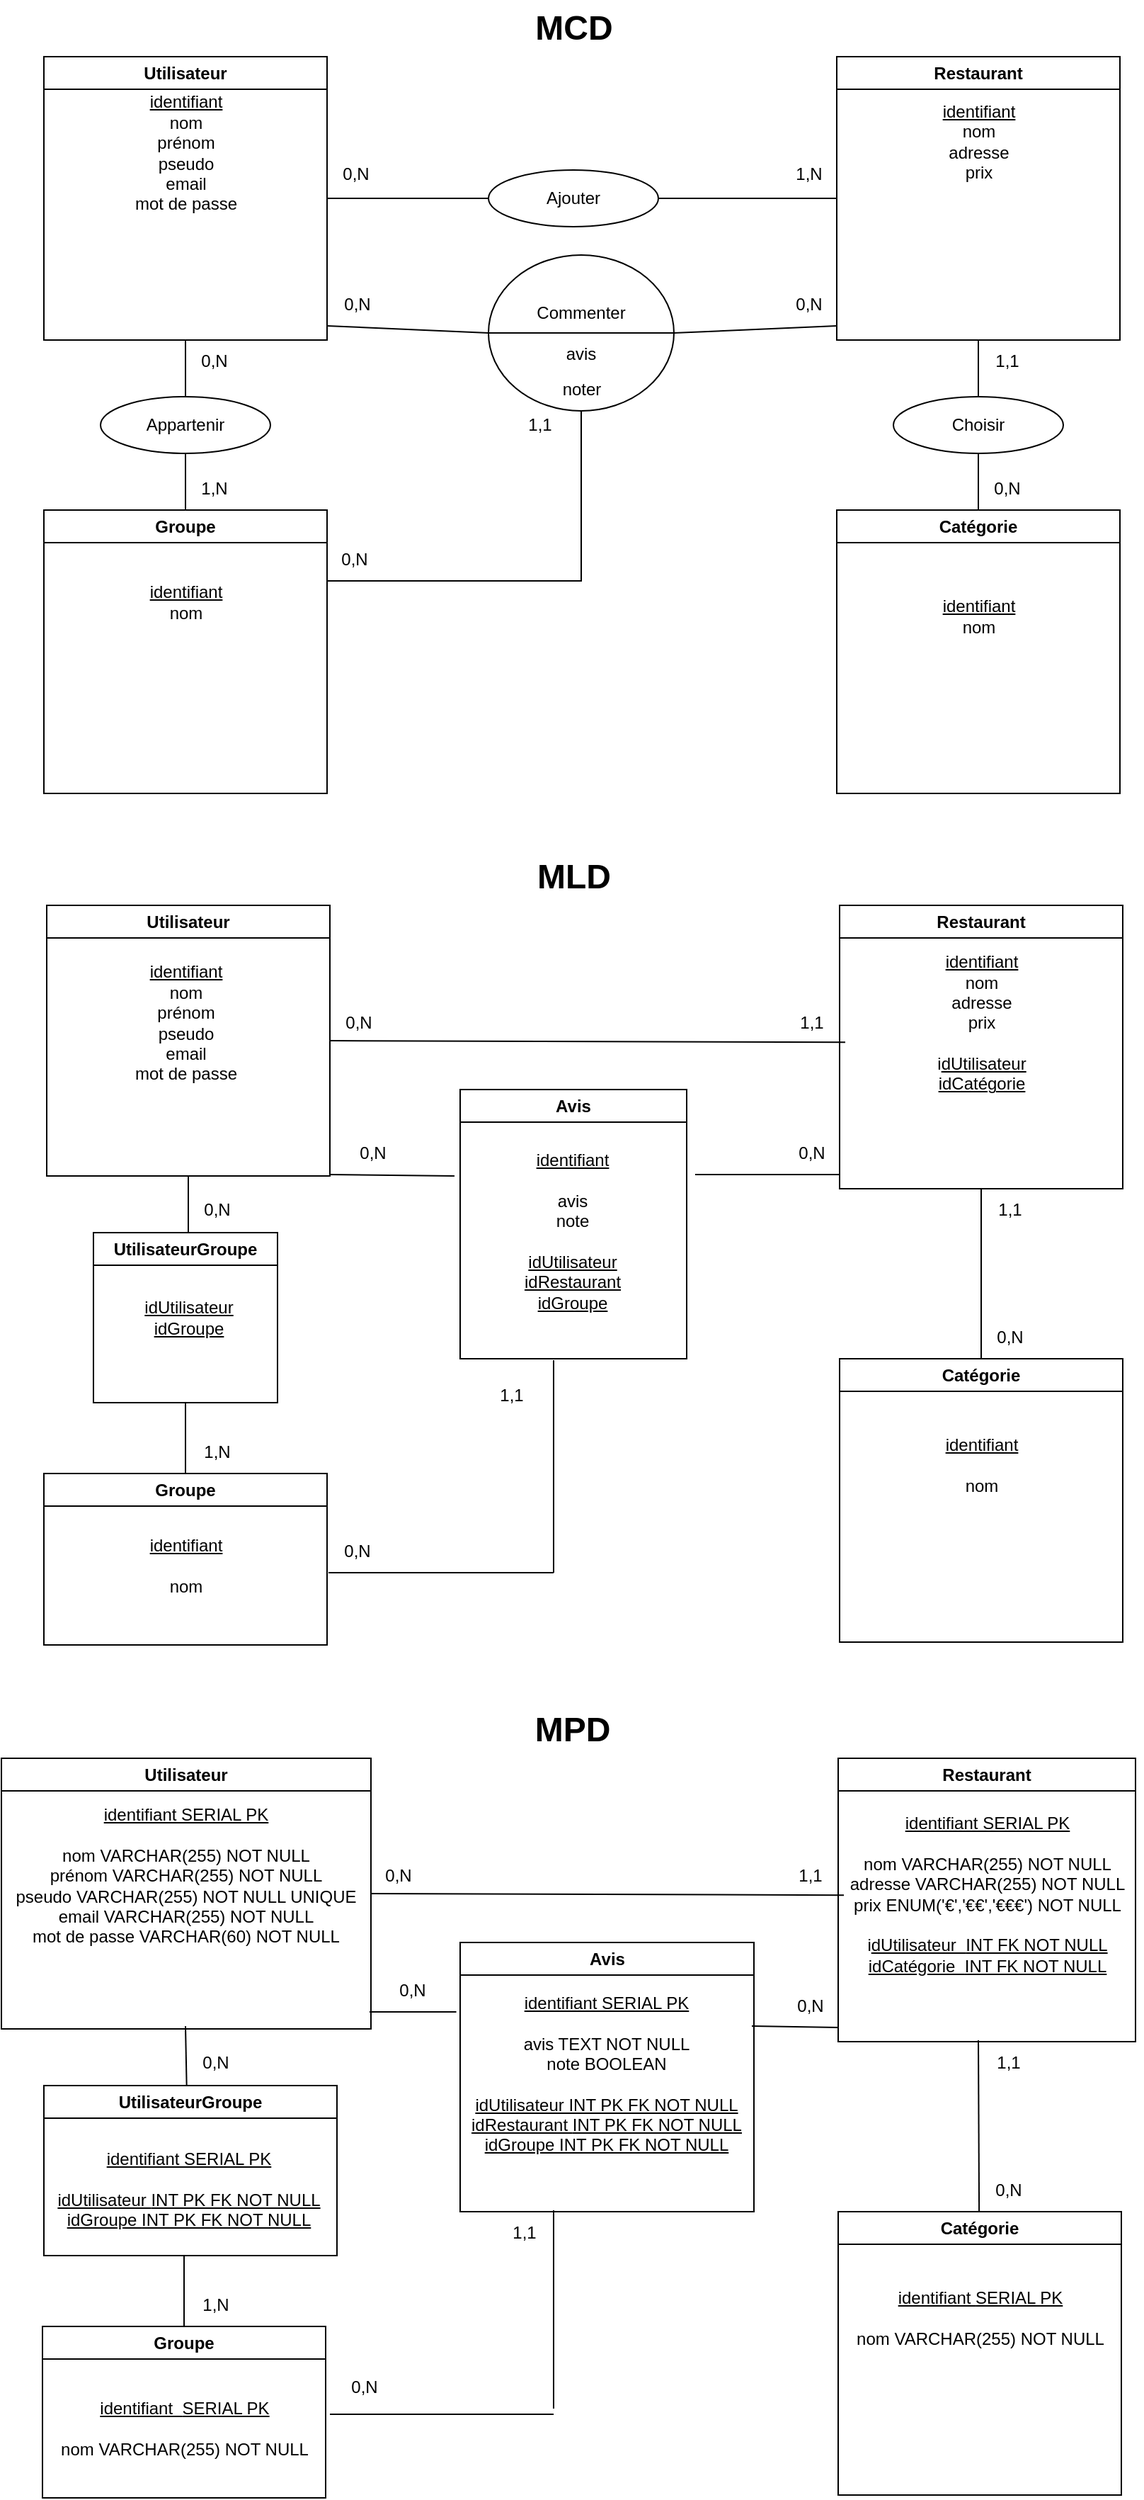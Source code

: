 <mxfile version="21.7.4" type="github">
  <diagram name="Page-1" id="6_Ie_lHbkk36_fpsY5KO">
    <mxGraphModel dx="794" dy="390" grid="1" gridSize="10" guides="1" tooltips="1" connect="1" arrows="1" fold="1" page="1" pageScale="1" pageWidth="827" pageHeight="1169" math="0" shadow="0">
      <root>
        <mxCell id="0" />
        <mxCell id="1" parent="0" />
        <mxCell id="RZJ3kPTFEu2Ctu2qSpSS-1" value="&lt;font style=&quot;vertical-align: inherit;&quot;&gt;&lt;font style=&quot;vertical-align: inherit;&quot;&gt;Utilisateur&lt;/font&gt;&lt;/font&gt;" style="swimlane;whiteSpace=wrap;html=1;" parent="1" vertex="1">
          <mxGeometry x="40" y="40" width="200" height="200" as="geometry" />
        </mxCell>
        <mxCell id="RZJ3kPTFEu2Ctu2qSpSS-25" value="&lt;u&gt;&lt;font style=&quot;vertical-align: inherit;&quot;&gt;&lt;font style=&quot;vertical-align: inherit;&quot;&gt;identifiant&lt;/font&gt;&lt;/font&gt;&lt;/u&gt;&lt;br&gt;&lt;font style=&quot;vertical-align: inherit;&quot;&gt;&lt;font style=&quot;vertical-align: inherit;&quot;&gt; nom &lt;/font&gt;&lt;/font&gt;&lt;br&gt;&lt;font style=&quot;vertical-align: inherit;&quot;&gt;&lt;font style=&quot;vertical-align: inherit;&quot;&gt;prénom &lt;/font&gt;&lt;/font&gt;&lt;br&gt;&lt;font style=&quot;vertical-align: inherit;&quot;&gt;&lt;font style=&quot;vertical-align: inherit;&quot;&gt;pseudo &lt;/font&gt;&lt;/font&gt;&lt;br&gt;&lt;font style=&quot;vertical-align: inherit;&quot;&gt;&lt;font style=&quot;vertical-align: inherit;&quot;&gt;email &lt;/font&gt;&lt;/font&gt;&lt;br&gt;&lt;font style=&quot;vertical-align: inherit;&quot;&gt;&lt;font style=&quot;vertical-align: inherit;&quot;&gt;mot de passe&lt;/font&gt;&lt;/font&gt;" style="text;html=1;align=center;verticalAlign=middle;resizable=0;points=[];autosize=1;strokeColor=none;fillColor=none;" parent="RZJ3kPTFEu2Ctu2qSpSS-1" vertex="1">
          <mxGeometry x="50" y="18" width="100" height="100" as="geometry" />
        </mxCell>
        <mxCell id="RZJ3kPTFEu2Ctu2qSpSS-2" value="Restaurant" style="swimlane;whiteSpace=wrap;html=1;" parent="1" vertex="1">
          <mxGeometry x="600" y="40" width="200" height="200" as="geometry" />
        </mxCell>
        <mxCell id="RZJ3kPTFEu2Ctu2qSpSS-26" value="&lt;u&gt;identifiant&lt;/u&gt;&lt;br&gt;nom&lt;br&gt;adresse&lt;br&gt;prix" style="text;html=1;align=center;verticalAlign=middle;resizable=0;points=[];autosize=1;strokeColor=none;fillColor=none;" parent="RZJ3kPTFEu2Ctu2qSpSS-2" vertex="1">
          <mxGeometry x="65" y="25" width="70" height="70" as="geometry" />
        </mxCell>
        <mxCell id="RZJ3kPTFEu2Ctu2qSpSS-3" value="Ajouter" style="ellipse;whiteSpace=wrap;html=1;" parent="1" vertex="1">
          <mxGeometry x="354" y="120" width="120" height="40" as="geometry" />
        </mxCell>
        <mxCell id="RZJ3kPTFEu2Ctu2qSpSS-4" value="" style="endArrow=none;html=1;rounded=0;exitX=1;exitY=0.5;exitDx=0;exitDy=0;" parent="1" source="RZJ3kPTFEu2Ctu2qSpSS-1" target="RZJ3kPTFEu2Ctu2qSpSS-3" edge="1">
          <mxGeometry width="50" height="50" relative="1" as="geometry">
            <mxPoint x="390" y="250" as="sourcePoint" />
            <mxPoint x="440" y="200" as="targetPoint" />
          </mxGeometry>
        </mxCell>
        <mxCell id="RZJ3kPTFEu2Ctu2qSpSS-5" value="" style="endArrow=none;html=1;rounded=0;entryX=0;entryY=0.5;entryDx=0;entryDy=0;exitX=1;exitY=0.5;exitDx=0;exitDy=0;" parent="1" source="RZJ3kPTFEu2Ctu2qSpSS-3" target="RZJ3kPTFEu2Ctu2qSpSS-2" edge="1">
          <mxGeometry width="50" height="50" relative="1" as="geometry">
            <mxPoint x="390" y="250" as="sourcePoint" />
            <mxPoint x="440" y="200" as="targetPoint" />
          </mxGeometry>
        </mxCell>
        <mxCell id="RZJ3kPTFEu2Ctu2qSpSS-6" value="Catégorie" style="swimlane;whiteSpace=wrap;html=1;" parent="1" vertex="1">
          <mxGeometry x="600" y="360" width="200" height="200" as="geometry" />
        </mxCell>
        <mxCell id="RZJ3kPTFEu2Ctu2qSpSS-29" value="&lt;u&gt;identifiant&lt;/u&gt;&lt;br&gt;nom" style="text;html=1;align=center;verticalAlign=middle;resizable=0;points=[];autosize=1;strokeColor=none;fillColor=none;" parent="RZJ3kPTFEu2Ctu2qSpSS-6" vertex="1">
          <mxGeometry x="65" y="55" width="70" height="40" as="geometry" />
        </mxCell>
        <mxCell id="RZJ3kPTFEu2Ctu2qSpSS-7" value="&lt;font style=&quot;vertical-align: inherit;&quot;&gt;&lt;font style=&quot;vertical-align: inherit;&quot;&gt;Choisir&lt;/font&gt;&lt;/font&gt;" style="ellipse;whiteSpace=wrap;html=1;" parent="1" vertex="1">
          <mxGeometry x="640" y="280" width="120" height="40" as="geometry" />
        </mxCell>
        <mxCell id="RZJ3kPTFEu2Ctu2qSpSS-8" value="" style="endArrow=none;html=1;rounded=0;entryX=0.5;entryY=1;entryDx=0;entryDy=0;exitX=0.5;exitY=0;exitDx=0;exitDy=0;" parent="1" source="RZJ3kPTFEu2Ctu2qSpSS-7" target="RZJ3kPTFEu2Ctu2qSpSS-2" edge="1">
          <mxGeometry width="50" height="50" relative="1" as="geometry">
            <mxPoint x="390" y="330" as="sourcePoint" />
            <mxPoint x="440" y="280" as="targetPoint" />
          </mxGeometry>
        </mxCell>
        <mxCell id="RZJ3kPTFEu2Ctu2qSpSS-9" value="" style="endArrow=none;html=1;rounded=0;entryX=0.5;entryY=1;entryDx=0;entryDy=0;exitX=0.5;exitY=0;exitDx=0;exitDy=0;" parent="1" source="RZJ3kPTFEu2Ctu2qSpSS-6" target="RZJ3kPTFEu2Ctu2qSpSS-7" edge="1">
          <mxGeometry width="50" height="50" relative="1" as="geometry">
            <mxPoint x="390" y="330" as="sourcePoint" />
            <mxPoint x="440" y="280" as="targetPoint" />
          </mxGeometry>
        </mxCell>
        <mxCell id="RZJ3kPTFEu2Ctu2qSpSS-12" value="" style="endArrow=none;html=1;rounded=0;entryX=0;entryY=0.5;entryDx=0;entryDy=0;" parent="1" target="RZJ3kPTFEu2Ctu2qSpSS-27" edge="1">
          <mxGeometry width="50" height="50" relative="1" as="geometry">
            <mxPoint x="240" y="230" as="sourcePoint" />
            <mxPoint x="354" y="230" as="targetPoint" />
          </mxGeometry>
        </mxCell>
        <mxCell id="RZJ3kPTFEu2Ctu2qSpSS-13" value="" style="endArrow=none;html=1;rounded=0;exitX=1;exitY=0.5;exitDx=0;exitDy=0;" parent="1" source="RZJ3kPTFEu2Ctu2qSpSS-27" edge="1">
          <mxGeometry width="50" height="50" relative="1" as="geometry">
            <mxPoint x="480" y="230" as="sourcePoint" />
            <mxPoint x="600" y="230" as="targetPoint" />
          </mxGeometry>
        </mxCell>
        <mxCell id="RZJ3kPTFEu2Ctu2qSpSS-17" value="0,N" style="text;html=1;align=center;verticalAlign=middle;resizable=0;points=[];autosize=1;strokeColor=none;fillColor=none;" parent="1" vertex="1">
          <mxGeometry x="240" y="108" width="40" height="30" as="geometry" />
        </mxCell>
        <mxCell id="RZJ3kPTFEu2Ctu2qSpSS-18" value="1,N" style="text;html=1;align=center;verticalAlign=middle;resizable=0;points=[];autosize=1;strokeColor=none;fillColor=none;" parent="1" vertex="1">
          <mxGeometry x="560" y="108" width="40" height="30" as="geometry" />
        </mxCell>
        <mxCell id="RZJ3kPTFEu2Ctu2qSpSS-21" value="1,1" style="text;html=1;align=center;verticalAlign=middle;resizable=0;points=[];autosize=1;strokeColor=none;fillColor=none;" parent="1" vertex="1">
          <mxGeometry x="700" y="240" width="40" height="30" as="geometry" />
        </mxCell>
        <mxCell id="RZJ3kPTFEu2Ctu2qSpSS-22" value="0,N" style="text;html=1;align=center;verticalAlign=middle;resizable=0;points=[];autosize=1;strokeColor=none;fillColor=none;" parent="1" vertex="1">
          <mxGeometry x="700" y="330" width="40" height="30" as="geometry" />
        </mxCell>
        <mxCell id="RZJ3kPTFEu2Ctu2qSpSS-23" value="0,N" style="text;html=1;align=center;verticalAlign=middle;resizable=0;points=[];autosize=1;strokeColor=none;fillColor=none;" parent="1" vertex="1">
          <mxGeometry x="241" y="200" width="40" height="30" as="geometry" />
        </mxCell>
        <mxCell id="RZJ3kPTFEu2Ctu2qSpSS-24" value="0,N" style="text;html=1;align=center;verticalAlign=middle;resizable=0;points=[];autosize=1;strokeColor=none;fillColor=none;" parent="1" vertex="1">
          <mxGeometry x="560" y="200" width="40" height="30" as="geometry" />
        </mxCell>
        <mxCell id="RZJ3kPTFEu2Ctu2qSpSS-27" value="Commenter&lt;br&gt;&lt;br&gt;avis" style="shape=lineEllipse;perimeter=ellipsePerimeter;whiteSpace=wrap;html=1;backgroundOutline=1;" parent="1" vertex="1">
          <mxGeometry x="354" y="180" width="131" height="110" as="geometry" />
        </mxCell>
        <mxCell id="RZJ3kPTFEu2Ctu2qSpSS-28" value="&lt;b&gt;&lt;font style=&quot;font-size: 24px;&quot;&gt;MCD&lt;/font&gt;&lt;/b&gt;" style="text;html=1;align=center;verticalAlign=middle;resizable=0;points=[];autosize=1;strokeColor=none;fillColor=none;" parent="1" vertex="1">
          <mxGeometry x="374" width="80" height="40" as="geometry" />
        </mxCell>
        <mxCell id="vwJoeczJvjTRD9l-meR5-3" style="edgeStyle=orthogonalEdgeStyle;rounded=0;orthogonalLoop=1;jettySize=auto;html=1;exitX=1;exitY=0.25;exitDx=0;exitDy=0;entryX=0.5;entryY=1;entryDx=0;entryDy=0;endArrow=none;endFill=0;" parent="1" source="RZJ3kPTFEu2Ctu2qSpSS-30" target="RZJ3kPTFEu2Ctu2qSpSS-27" edge="1">
          <mxGeometry relative="1" as="geometry" />
        </mxCell>
        <mxCell id="RZJ3kPTFEu2Ctu2qSpSS-30" value="Groupe" style="swimlane;whiteSpace=wrap;html=1;" parent="1" vertex="1">
          <mxGeometry x="40" y="360" width="200" height="200" as="geometry" />
        </mxCell>
        <mxCell id="RZJ3kPTFEu2Ctu2qSpSS-31" value="&lt;u&gt;identifiant&lt;/u&gt;&lt;br&gt;nom&lt;br&gt;" style="text;html=1;align=center;verticalAlign=middle;resizable=0;points=[];autosize=1;strokeColor=none;fillColor=none;" parent="RZJ3kPTFEu2Ctu2qSpSS-30" vertex="1">
          <mxGeometry x="65" y="45" width="70" height="40" as="geometry" />
        </mxCell>
        <mxCell id="RZJ3kPTFEu2Ctu2qSpSS-32" value="Appartenir" style="ellipse;whiteSpace=wrap;html=1;" parent="1" vertex="1">
          <mxGeometry x="80" y="280" width="120" height="40" as="geometry" />
        </mxCell>
        <mxCell id="RZJ3kPTFEu2Ctu2qSpSS-33" value="" style="endArrow=none;html=1;rounded=0;entryX=0.5;entryY=1;entryDx=0;entryDy=0;" parent="1" source="RZJ3kPTFEu2Ctu2qSpSS-32" target="RZJ3kPTFEu2Ctu2qSpSS-1" edge="1">
          <mxGeometry width="50" height="50" relative="1" as="geometry">
            <mxPoint x="390" y="300" as="sourcePoint" />
            <mxPoint x="440" y="250" as="targetPoint" />
          </mxGeometry>
        </mxCell>
        <mxCell id="RZJ3kPTFEu2Ctu2qSpSS-34" value="" style="endArrow=none;html=1;rounded=0;entryX=0.5;entryY=1;entryDx=0;entryDy=0;exitX=0.5;exitY=0;exitDx=0;exitDy=0;" parent="1" source="RZJ3kPTFEu2Ctu2qSpSS-30" target="RZJ3kPTFEu2Ctu2qSpSS-32" edge="1">
          <mxGeometry width="50" height="50" relative="1" as="geometry">
            <mxPoint x="390" y="300" as="sourcePoint" />
            <mxPoint x="440" y="250" as="targetPoint" />
          </mxGeometry>
        </mxCell>
        <mxCell id="RZJ3kPTFEu2Ctu2qSpSS-35" value="0,N" style="text;html=1;align=center;verticalAlign=middle;resizable=0;points=[];autosize=1;strokeColor=none;fillColor=none;" parent="1" vertex="1">
          <mxGeometry x="140" y="240" width="40" height="30" as="geometry" />
        </mxCell>
        <mxCell id="RZJ3kPTFEu2Ctu2qSpSS-36" value="1,N" style="text;html=1;align=center;verticalAlign=middle;resizable=0;points=[];autosize=1;strokeColor=none;fillColor=none;" parent="1" vertex="1">
          <mxGeometry x="140" y="330" width="40" height="30" as="geometry" />
        </mxCell>
        <mxCell id="RZJ3kPTFEu2Ctu2qSpSS-65" value="Utilisateur" style="swimlane;whiteSpace=wrap;html=1;" parent="1" vertex="1">
          <mxGeometry x="42" y="639" width="200" height="191" as="geometry" />
        </mxCell>
        <mxCell id="RZJ3kPTFEu2Ctu2qSpSS-66" value="&lt;u&gt;&lt;font style=&quot;vertical-align: inherit;&quot;&gt;&lt;font style=&quot;vertical-align: inherit;&quot;&gt;identifiant&lt;/font&gt;&lt;/font&gt;&lt;/u&gt;&lt;br&gt;&lt;font style=&quot;vertical-align: inherit;&quot;&gt;&lt;font style=&quot;vertical-align: inherit;&quot;&gt; nom &lt;/font&gt;&lt;/font&gt;&lt;br&gt;&lt;font style=&quot;vertical-align: inherit;&quot;&gt;&lt;font style=&quot;vertical-align: inherit;&quot;&gt;prénom &lt;/font&gt;&lt;/font&gt;&lt;br&gt;&lt;font style=&quot;vertical-align: inherit;&quot;&gt;&lt;font style=&quot;vertical-align: inherit;&quot;&gt;pseudo &lt;/font&gt;&lt;/font&gt;&lt;br&gt;&lt;font style=&quot;vertical-align: inherit;&quot;&gt;&lt;font style=&quot;vertical-align: inherit;&quot;&gt;email &lt;/font&gt;&lt;/font&gt;&lt;br&gt;&lt;font style=&quot;vertical-align: inherit;&quot;&gt;&lt;font style=&quot;vertical-align: inherit;&quot;&gt;mot de passe&lt;/font&gt;&lt;/font&gt;" style="text;html=1;align=center;verticalAlign=middle;resizable=0;points=[];autosize=1;strokeColor=none;fillColor=none;" parent="RZJ3kPTFEu2Ctu2qSpSS-65" vertex="1">
          <mxGeometry x="48" y="33" width="100" height="100" as="geometry" />
        </mxCell>
        <mxCell id="RZJ3kPTFEu2Ctu2qSpSS-67" value="Restaurant" style="swimlane;whiteSpace=wrap;html=1;" parent="1" vertex="1">
          <mxGeometry x="602" y="639" width="200" height="200" as="geometry" />
        </mxCell>
        <mxCell id="RZJ3kPTFEu2Ctu2qSpSS-68" value="&lt;u&gt;identifiant&lt;/u&gt;&lt;br&gt;nom&lt;br&gt;adresse&lt;br&gt;prix&lt;br&gt;&lt;br&gt;i&lt;u&gt;dUtilisateur&lt;br&gt;idCatégorie&lt;/u&gt;" style="text;html=1;align=center;verticalAlign=middle;resizable=0;points=[];autosize=1;strokeColor=none;fillColor=none;" parent="RZJ3kPTFEu2Ctu2qSpSS-67" vertex="1">
          <mxGeometry x="55" y="28" width="90" height="110" as="geometry" />
        </mxCell>
        <mxCell id="RZJ3kPTFEu2Ctu2qSpSS-70" value="" style="endArrow=none;html=1;rounded=0;exitX=1;exitY=0.5;exitDx=0;exitDy=0;entryX=1.1;entryY=0.953;entryDx=0;entryDy=0;entryPerimeter=0;" parent="1" source="RZJ3kPTFEu2Ctu2qSpSS-65" target="RZJ3kPTFEu2Ctu2qSpSS-80" edge="1">
          <mxGeometry width="50" height="50" relative="1" as="geometry">
            <mxPoint x="392" y="849" as="sourcePoint" />
            <mxPoint x="356" y="739" as="targetPoint" />
          </mxGeometry>
        </mxCell>
        <mxCell id="RZJ3kPTFEu2Ctu2qSpSS-72" value="Catégorie" style="swimlane;whiteSpace=wrap;html=1;" parent="1" vertex="1">
          <mxGeometry x="602" y="959" width="200" height="200" as="geometry" />
        </mxCell>
        <mxCell id="RZJ3kPTFEu2Ctu2qSpSS-73" value="&lt;u&gt;identifiant&lt;br&gt;&lt;/u&gt;&lt;br&gt;nom" style="text;html=1;align=center;verticalAlign=middle;resizable=0;points=[];autosize=1;strokeColor=none;fillColor=none;" parent="RZJ3kPTFEu2Ctu2qSpSS-72" vertex="1">
          <mxGeometry x="65" y="45" width="70" height="60" as="geometry" />
        </mxCell>
        <mxCell id="RZJ3kPTFEu2Ctu2qSpSS-75" value="" style="endArrow=none;html=1;rounded=0;entryX=0.5;entryY=1;entryDx=0;entryDy=0;" parent="1" source="RZJ3kPTFEu2Ctu2qSpSS-72" target="RZJ3kPTFEu2Ctu2qSpSS-67" edge="1">
          <mxGeometry width="50" height="50" relative="1" as="geometry">
            <mxPoint x="702" y="879" as="sourcePoint" />
            <mxPoint x="442" y="879" as="targetPoint" />
          </mxGeometry>
        </mxCell>
        <mxCell id="RZJ3kPTFEu2Ctu2qSpSS-77" value="" style="endArrow=none;html=1;rounded=0;" parent="1" edge="1">
          <mxGeometry width="50" height="50" relative="1" as="geometry">
            <mxPoint x="242" y="829" as="sourcePoint" />
            <mxPoint x="330" y="830" as="targetPoint" />
          </mxGeometry>
        </mxCell>
        <mxCell id="RZJ3kPTFEu2Ctu2qSpSS-78" value="" style="endArrow=none;html=1;rounded=0;" parent="1" edge="1">
          <mxGeometry width="50" height="50" relative="1" as="geometry">
            <mxPoint x="500" y="829" as="sourcePoint" />
            <mxPoint x="602" y="829" as="targetPoint" />
          </mxGeometry>
        </mxCell>
        <mxCell id="RZJ3kPTFEu2Ctu2qSpSS-79" value="0,N" style="text;html=1;align=center;verticalAlign=middle;resizable=0;points=[];autosize=1;strokeColor=none;fillColor=none;" parent="1" vertex="1">
          <mxGeometry x="242" y="707" width="40" height="30" as="geometry" />
        </mxCell>
        <mxCell id="RZJ3kPTFEu2Ctu2qSpSS-80" value="1,1" style="text;html=1;align=center;verticalAlign=middle;resizable=0;points=[];autosize=1;strokeColor=none;fillColor=none;" parent="1" vertex="1">
          <mxGeometry x="562" y="707" width="40" height="30" as="geometry" />
        </mxCell>
        <mxCell id="RZJ3kPTFEu2Ctu2qSpSS-81" value="1,1" style="text;html=1;align=center;verticalAlign=middle;resizable=0;points=[];autosize=1;strokeColor=none;fillColor=none;" parent="1" vertex="1">
          <mxGeometry x="702" y="839" width="40" height="30" as="geometry" />
        </mxCell>
        <mxCell id="RZJ3kPTFEu2Ctu2qSpSS-82" value="0,N" style="text;html=1;align=center;verticalAlign=middle;resizable=0;points=[];autosize=1;strokeColor=none;fillColor=none;" parent="1" vertex="1">
          <mxGeometry x="702" y="929" width="40" height="30" as="geometry" />
        </mxCell>
        <mxCell id="RZJ3kPTFEu2Ctu2qSpSS-83" value="0,N" style="text;html=1;align=center;verticalAlign=middle;resizable=0;points=[];autosize=1;strokeColor=none;fillColor=none;" parent="1" vertex="1">
          <mxGeometry x="252" y="799" width="40" height="30" as="geometry" />
        </mxCell>
        <mxCell id="RZJ3kPTFEu2Ctu2qSpSS-84" value="0,N" style="text;html=1;align=center;verticalAlign=middle;resizable=0;points=[];autosize=1;strokeColor=none;fillColor=none;" parent="1" vertex="1">
          <mxGeometry x="562" y="799" width="40" height="30" as="geometry" />
        </mxCell>
        <mxCell id="RZJ3kPTFEu2Ctu2qSpSS-86" value="Groupe" style="swimlane;whiteSpace=wrap;html=1;" parent="1" vertex="1">
          <mxGeometry x="40" y="1040" width="200" height="121" as="geometry" />
        </mxCell>
        <mxCell id="RZJ3kPTFEu2Ctu2qSpSS-87" value="&lt;u&gt;&lt;font style=&quot;vertical-align: inherit;&quot;&gt;&lt;font style=&quot;vertical-align: inherit;&quot;&gt;identifiant&lt;br&gt;&lt;/font&gt;&lt;/font&gt;&lt;/u&gt;&lt;br&gt;&lt;font style=&quot;vertical-align: inherit;&quot;&gt;&lt;font style=&quot;vertical-align: inherit;&quot;&gt; nom&lt;/font&gt;&lt;/font&gt;" style="text;html=1;align=center;verticalAlign=middle;resizable=0;points=[];autosize=1;strokeColor=none;fillColor=none;" parent="RZJ3kPTFEu2Ctu2qSpSS-86" vertex="1">
          <mxGeometry x="65" y="35" width="70" height="60" as="geometry" />
        </mxCell>
        <mxCell id="RZJ3kPTFEu2Ctu2qSpSS-89" value="" style="endArrow=none;html=1;rounded=0;entryX=0.5;entryY=1;entryDx=0;entryDy=0;" parent="1" target="RZJ3kPTFEu2Ctu2qSpSS-65" edge="1">
          <mxGeometry width="50" height="50" relative="1" as="geometry">
            <mxPoint x="142" y="879" as="sourcePoint" />
            <mxPoint x="442" y="849" as="targetPoint" />
          </mxGeometry>
        </mxCell>
        <mxCell id="RZJ3kPTFEu2Ctu2qSpSS-90" value="" style="endArrow=none;html=1;rounded=0;exitX=0.5;exitY=0;exitDx=0;exitDy=0;" parent="1" source="RZJ3kPTFEu2Ctu2qSpSS-86" edge="1">
          <mxGeometry width="50" height="50" relative="1" as="geometry">
            <mxPoint x="392" y="899" as="sourcePoint" />
            <mxPoint x="140" y="990" as="targetPoint" />
          </mxGeometry>
        </mxCell>
        <mxCell id="RZJ3kPTFEu2Ctu2qSpSS-91" value="0,N" style="text;html=1;align=center;verticalAlign=middle;resizable=0;points=[];autosize=1;strokeColor=none;fillColor=none;" parent="1" vertex="1">
          <mxGeometry x="142" y="839" width="40" height="30" as="geometry" />
        </mxCell>
        <mxCell id="RZJ3kPTFEu2Ctu2qSpSS-92" value="1,N" style="text;html=1;align=center;verticalAlign=middle;resizable=0;points=[];autosize=1;strokeColor=none;fillColor=none;" parent="1" vertex="1">
          <mxGeometry x="142" y="1010" width="40" height="30" as="geometry" />
        </mxCell>
        <mxCell id="RZJ3kPTFEu2Ctu2qSpSS-93" value="&lt;b&gt;&lt;font style=&quot;font-size: 24px;&quot;&gt;MLD&lt;/font&gt;&lt;/b&gt;" style="text;html=1;align=center;verticalAlign=middle;resizable=0;points=[];autosize=1;strokeColor=none;fillColor=none;" parent="1" vertex="1">
          <mxGeometry x="374" y="599" width="80" height="40" as="geometry" />
        </mxCell>
        <mxCell id="RZJ3kPTFEu2Ctu2qSpSS-94" value="Avis" style="swimlane;whiteSpace=wrap;html=1;" parent="1" vertex="1">
          <mxGeometry x="334" y="769" width="160" height="190" as="geometry" />
        </mxCell>
        <mxCell id="RZJ3kPTFEu2Ctu2qSpSS-95" value="&lt;u&gt;identifiant&lt;br&gt;&lt;/u&gt;&lt;br&gt;avis&lt;br&gt;note&lt;br&gt;&lt;br&gt;&lt;u style=&quot;border-color: var(--border-color);&quot;&gt;idUtilisateur&lt;/u&gt;&lt;br style=&quot;border-color: var(--border-color);&quot;&gt;&lt;u style=&quot;border-color: var(--border-color);&quot;&gt;idRestaurant&lt;br&gt;&lt;/u&gt;&lt;u&gt;idGroupe&lt;/u&gt;" style="text;html=1;align=center;verticalAlign=middle;resizable=0;points=[];autosize=1;strokeColor=none;fillColor=none;" parent="RZJ3kPTFEu2Ctu2qSpSS-94" vertex="1">
          <mxGeometry x="34" y="35" width="90" height="130" as="geometry" />
        </mxCell>
        <mxCell id="RZJ3kPTFEu2Ctu2qSpSS-96" value="UtilisateurGroupe" style="swimlane;whiteSpace=wrap;html=1;" parent="1" vertex="1">
          <mxGeometry x="75" y="870" width="130" height="120" as="geometry" />
        </mxCell>
        <mxCell id="RZJ3kPTFEu2Ctu2qSpSS-97" value="&lt;u&gt;idUtilisateur&lt;br&gt;idGroupe&lt;/u&gt;" style="text;html=1;align=center;verticalAlign=middle;resizable=0;points=[];autosize=1;strokeColor=none;fillColor=none;" parent="RZJ3kPTFEu2Ctu2qSpSS-96" vertex="1">
          <mxGeometry x="22" y="40" width="90" height="40" as="geometry" />
        </mxCell>
        <mxCell id="RZJ3kPTFEu2Ctu2qSpSS-99" value="Utilisateur" style="swimlane;whiteSpace=wrap;html=1;" parent="1" vertex="1">
          <mxGeometry x="10" y="1241" width="261" height="191" as="geometry" />
        </mxCell>
        <mxCell id="RZJ3kPTFEu2Ctu2qSpSS-100" value="&lt;u&gt;&lt;font style=&quot;vertical-align: inherit;&quot;&gt;&lt;font style=&quot;vertical-align: inherit;&quot;&gt;&lt;font style=&quot;vertical-align: inherit;&quot;&gt;&lt;font style=&quot;vertical-align: inherit;&quot;&gt;identifiant SERIAL PK&lt;br&gt;&lt;/font&gt;&lt;/font&gt;&lt;/font&gt;&lt;/font&gt;&lt;/u&gt;&lt;br&gt;&lt;font style=&quot;vertical-align: inherit;&quot;&gt;&lt;font style=&quot;vertical-align: inherit;&quot;&gt;&lt;font style=&quot;vertical-align: inherit;&quot;&gt;&lt;font style=&quot;vertical-align: inherit;&quot;&gt; nom VARCHAR(255) NOT NULL &lt;/font&gt;&lt;/font&gt;&lt;/font&gt;&lt;/font&gt;&lt;br&gt;&lt;font style=&quot;vertical-align: inherit;&quot;&gt;&lt;font style=&quot;vertical-align: inherit;&quot;&gt;&lt;font style=&quot;vertical-align: inherit;&quot;&gt;&lt;font style=&quot;vertical-align: inherit;&quot;&gt;prénom VARCHAR(255) NOT NULL &lt;/font&gt;&lt;/font&gt;&lt;/font&gt;&lt;/font&gt;&lt;br&gt;&lt;font style=&quot;vertical-align: inherit;&quot;&gt;&lt;font style=&quot;vertical-align: inherit;&quot;&gt;&lt;font style=&quot;vertical-align: inherit;&quot;&gt;&lt;font style=&quot;vertical-align: inherit;&quot;&gt;pseudo VARCHAR(255) NOT NULL UNIQUE&lt;/font&gt;&lt;/font&gt;&lt;/font&gt;&lt;/font&gt;&lt;br&gt;&lt;font style=&quot;vertical-align: inherit;&quot;&gt;&lt;font style=&quot;vertical-align: inherit;&quot;&gt;&lt;font style=&quot;vertical-align: inherit;&quot;&gt;&lt;font style=&quot;vertical-align: inherit;&quot;&gt;email VARCHAR(255) NOT NULL &lt;/font&gt;&lt;/font&gt;&lt;/font&gt;&lt;/font&gt;&lt;br&gt;&lt;font style=&quot;vertical-align: inherit;&quot;&gt;&lt;font style=&quot;vertical-align: inherit;&quot;&gt;&lt;font style=&quot;vertical-align: inherit;&quot;&gt;&lt;font style=&quot;vertical-align: inherit;&quot;&gt;mot de passe VARCHAR(60) NOT NULL&lt;/font&gt;&lt;/font&gt;&lt;/font&gt;&lt;/font&gt;" style="text;html=1;align=center;verticalAlign=middle;resizable=0;points=[];autosize=1;strokeColor=none;fillColor=none;" parent="RZJ3kPTFEu2Ctu2qSpSS-99" vertex="1">
          <mxGeometry y="28" width="260" height="110" as="geometry" />
        </mxCell>
        <mxCell id="RZJ3kPTFEu2Ctu2qSpSS-101" value="Restaurant" style="swimlane;whiteSpace=wrap;html=1;" parent="1" vertex="1">
          <mxGeometry x="601" y="1241" width="210" height="200" as="geometry" />
        </mxCell>
        <mxCell id="RZJ3kPTFEu2Ctu2qSpSS-102" value="&lt;u&gt;&lt;font style=&quot;vertical-align: inherit;&quot;&gt;&lt;font style=&quot;vertical-align: inherit;&quot;&gt;&lt;font style=&quot;vertical-align: inherit;&quot;&gt;&lt;font style=&quot;vertical-align: inherit;&quot;&gt;identifiant SERIAL PK&lt;br&gt;&lt;/font&gt;&lt;/font&gt;&lt;/font&gt;&lt;/font&gt;&lt;/u&gt;&lt;br&gt;&lt;font style=&quot;vertical-align: inherit;&quot;&gt;&lt;font style=&quot;vertical-align: inherit;&quot;&gt;&lt;font style=&quot;vertical-align: inherit;&quot;&gt;&lt;font style=&quot;vertical-align: inherit;&quot;&gt; nom VARCHAR(255) NOT NULL &lt;/font&gt;&lt;/font&gt;&lt;/font&gt;&lt;/font&gt;&lt;br&gt;&lt;font style=&quot;vertical-align: inherit;&quot;&gt;&lt;font style=&quot;vertical-align: inherit;&quot;&gt;&lt;font style=&quot;vertical-align: inherit;&quot;&gt;&lt;font style=&quot;vertical-align: inherit;&quot;&gt;adresse VARCHAR(255) NOT NULL &lt;/font&gt;&lt;/font&gt;&lt;/font&gt;&lt;/font&gt;&lt;br&gt;&lt;font style=&quot;vertical-align: inherit;&quot;&gt;&lt;font style=&quot;vertical-align: inherit;&quot;&gt;&lt;font style=&quot;vertical-align: inherit;&quot;&gt;&lt;font style=&quot;vertical-align: inherit;&quot;&gt;prix ENUM(&#39;€&#39;,&#39;€€&#39;,&#39;€€€&#39;) NOT NULL &lt;br&gt;&lt;/font&gt;&lt;/font&gt;&lt;/font&gt;&lt;/font&gt;&lt;br&gt;&lt;font style=&quot;vertical-align: inherit;&quot;&gt;&lt;font style=&quot;vertical-align: inherit;&quot;&gt;&lt;font style=&quot;vertical-align: inherit;&quot;&gt;&lt;font style=&quot;vertical-align: inherit;&quot;&gt;i&lt;/font&gt;&lt;/font&gt;&lt;/font&gt;&lt;/font&gt;&lt;u&gt;&lt;font style=&quot;vertical-align: inherit;&quot;&gt;&lt;font style=&quot;vertical-align: inherit;&quot;&gt;&lt;font style=&quot;vertical-align: inherit;&quot;&gt;&lt;font style=&quot;vertical-align: inherit;&quot;&gt;dUtilisateur&amp;nbsp;  &lt;/font&gt;&lt;/font&gt;&lt;/font&gt;&lt;/font&gt;&lt;/u&gt;&lt;u style=&quot;border-color: var(--border-color);&quot;&gt;&lt;font style=&quot;vertical-align: inherit;&quot;&gt;&lt;font style=&quot;vertical-align: inherit;&quot;&gt;&lt;font style=&quot;vertical-align: inherit;&quot;&gt;&lt;font style=&quot;vertical-align: inherit;&quot;&gt;INT FK NOT NULL &lt;/font&gt;&lt;/font&gt;&lt;/font&gt;&lt;/font&gt;&lt;/u&gt;&lt;u&gt;&lt;br&gt;&lt;font style=&quot;vertical-align: inherit;&quot;&gt;&lt;font style=&quot;vertical-align: inherit;&quot;&gt;&lt;font style=&quot;vertical-align: inherit;&quot;&gt;&lt;font style=&quot;vertical-align: inherit;&quot;&gt;idCatégorie&amp;nbsp;  &lt;/font&gt;&lt;/font&gt;&lt;/font&gt;&lt;/font&gt;&lt;/u&gt;&lt;u style=&quot;border-color: var(--border-color);&quot;&gt;&lt;font style=&quot;vertical-align: inherit;&quot;&gt;&lt;font style=&quot;vertical-align: inherit;&quot;&gt;&lt;font style=&quot;vertical-align: inherit;&quot;&gt;&lt;font style=&quot;vertical-align: inherit;&quot;&gt;INT FK NOT NULL&lt;/font&gt;&lt;/font&gt;&lt;/font&gt;&lt;/font&gt;&lt;/u&gt;" style="text;html=1;align=center;verticalAlign=middle;resizable=0;points=[];autosize=1;strokeColor=none;fillColor=none;" parent="RZJ3kPTFEu2Ctu2qSpSS-101" vertex="1">
          <mxGeometry x="-5" y="30.5" width="220" height="130" as="geometry" />
        </mxCell>
        <mxCell id="RZJ3kPTFEu2Ctu2qSpSS-103" value="" style="endArrow=none;html=1;rounded=0;exitX=1;exitY=0.5;exitDx=0;exitDy=0;entryX=1.1;entryY=0.953;entryDx=0;entryDy=0;entryPerimeter=0;" parent="1" source="RZJ3kPTFEu2Ctu2qSpSS-99" target="RZJ3kPTFEu2Ctu2qSpSS-110" edge="1">
          <mxGeometry width="50" height="50" relative="1" as="geometry">
            <mxPoint x="391" y="1451" as="sourcePoint" />
            <mxPoint x="355" y="1341" as="targetPoint" />
          </mxGeometry>
        </mxCell>
        <mxCell id="RZJ3kPTFEu2Ctu2qSpSS-104" value="Catégorie" style="swimlane;whiteSpace=wrap;html=1;" parent="1" vertex="1">
          <mxGeometry x="601" y="1561" width="200" height="200" as="geometry" />
        </mxCell>
        <mxCell id="RZJ3kPTFEu2Ctu2qSpSS-105" value="&lt;u&gt;identifiant&amp;nbsp;&lt;/u&gt;&lt;u style=&quot;border-color: var(--border-color);&quot;&gt;SERIAL PK&lt;br&gt;&lt;/u&gt;&lt;br&gt;nom VARCHAR(255) NOT NULL" style="text;html=1;align=center;verticalAlign=middle;resizable=0;points=[];autosize=1;strokeColor=none;fillColor=none;" parent="RZJ3kPTFEu2Ctu2qSpSS-104" vertex="1">
          <mxGeometry y="45" width="200" height="60" as="geometry" />
        </mxCell>
        <mxCell id="RZJ3kPTFEu2Ctu2qSpSS-106" value="" style="endArrow=none;html=1;rounded=0;" parent="1" source="RZJ3kPTFEu2Ctu2qSpSS-104" edge="1">
          <mxGeometry width="50" height="50" relative="1" as="geometry">
            <mxPoint x="701" y="1481" as="sourcePoint" />
            <mxPoint x="700" y="1440" as="targetPoint" />
          </mxGeometry>
        </mxCell>
        <mxCell id="RZJ3kPTFEu2Ctu2qSpSS-107" value="" style="endArrow=none;html=1;rounded=0;entryX=-0.001;entryY=0.136;entryDx=0;entryDy=0;entryPerimeter=0;" parent="1" target="RZJ3kPTFEu2Ctu2qSpSS-123" edge="1">
          <mxGeometry width="50" height="50" relative="1" as="geometry">
            <mxPoint x="270" y="1420" as="sourcePoint" />
            <mxPoint x="310" y="1431" as="targetPoint" />
          </mxGeometry>
        </mxCell>
        <mxCell id="RZJ3kPTFEu2Ctu2qSpSS-108" value="" style="endArrow=none;html=1;rounded=0;" parent="1" edge="1">
          <mxGeometry width="50" height="50" relative="1" as="geometry">
            <mxPoint x="540" y="1430" as="sourcePoint" />
            <mxPoint x="601" y="1431" as="targetPoint" />
          </mxGeometry>
        </mxCell>
        <mxCell id="RZJ3kPTFEu2Ctu2qSpSS-109" value="0,N" style="text;html=1;align=center;verticalAlign=middle;resizable=0;points=[];autosize=1;strokeColor=none;fillColor=none;" parent="1" vertex="1">
          <mxGeometry x="270" y="1309" width="40" height="30" as="geometry" />
        </mxCell>
        <mxCell id="RZJ3kPTFEu2Ctu2qSpSS-110" value="1,1" style="text;html=1;align=center;verticalAlign=middle;resizable=0;points=[];autosize=1;strokeColor=none;fillColor=none;" parent="1" vertex="1">
          <mxGeometry x="561" y="1309" width="40" height="30" as="geometry" />
        </mxCell>
        <mxCell id="RZJ3kPTFEu2Ctu2qSpSS-111" value="1,1" style="text;html=1;align=center;verticalAlign=middle;resizable=0;points=[];autosize=1;strokeColor=none;fillColor=none;" parent="1" vertex="1">
          <mxGeometry x="701" y="1441" width="40" height="30" as="geometry" />
        </mxCell>
        <mxCell id="RZJ3kPTFEu2Ctu2qSpSS-112" value="0,N" style="text;html=1;align=center;verticalAlign=middle;resizable=0;points=[];autosize=1;strokeColor=none;fillColor=none;" parent="1" vertex="1">
          <mxGeometry x="701" y="1531" width="40" height="30" as="geometry" />
        </mxCell>
        <mxCell id="RZJ3kPTFEu2Ctu2qSpSS-113" value="0,N" style="text;html=1;align=center;verticalAlign=middle;resizable=0;points=[];autosize=1;strokeColor=none;fillColor=none;" parent="1" vertex="1">
          <mxGeometry x="280" y="1390" width="40" height="30" as="geometry" />
        </mxCell>
        <mxCell id="RZJ3kPTFEu2Ctu2qSpSS-114" value="0,N" style="text;html=1;align=center;verticalAlign=middle;resizable=0;points=[];autosize=1;strokeColor=none;fillColor=none;" parent="1" vertex="1">
          <mxGeometry x="561" y="1401" width="40" height="30" as="geometry" />
        </mxCell>
        <mxCell id="RZJ3kPTFEu2Ctu2qSpSS-115" value="Groupe" style="swimlane;whiteSpace=wrap;html=1;" parent="1" vertex="1">
          <mxGeometry x="39" y="1642" width="200" height="121" as="geometry" />
        </mxCell>
        <mxCell id="RZJ3kPTFEu2Ctu2qSpSS-116" value="&lt;u&gt;&lt;font style=&quot;vertical-align: inherit;&quot;&gt;&lt;font style=&quot;vertical-align: inherit;&quot;&gt;&lt;br&gt;identifiant&amp;nbsp; &lt;/font&gt;&lt;/font&gt;&lt;/u&gt;&lt;u style=&quot;border-color: var(--border-color);&quot;&gt;&lt;font style=&quot;vertical-align: inherit;&quot;&gt;&lt;font style=&quot;vertical-align: inherit;&quot;&gt;SERIAL PK&lt;br&gt;&lt;/font&gt;&lt;/font&gt;&lt;/u&gt;&lt;br&gt;&lt;font style=&quot;vertical-align: inherit;&quot;&gt;&lt;font style=&quot;vertical-align: inherit;&quot;&gt; nom VARCHAR(255) NOT NULL&lt;/font&gt;&lt;/font&gt;" style="text;html=1;align=center;verticalAlign=middle;resizable=0;points=[];autosize=1;strokeColor=none;fillColor=none;" parent="RZJ3kPTFEu2Ctu2qSpSS-115" vertex="1">
          <mxGeometry y="30" width="200" height="70" as="geometry" />
        </mxCell>
        <mxCell id="RZJ3kPTFEu2Ctu2qSpSS-117" value="" style="endArrow=none;html=1;rounded=0;" parent="1" edge="1">
          <mxGeometry width="50" height="50" relative="1" as="geometry">
            <mxPoint x="141" y="1481" as="sourcePoint" />
            <mxPoint x="140" y="1430" as="targetPoint" />
          </mxGeometry>
        </mxCell>
        <mxCell id="RZJ3kPTFEu2Ctu2qSpSS-118" value="" style="endArrow=none;html=1;rounded=0;exitX=0.5;exitY=0;exitDx=0;exitDy=0;" parent="1" source="RZJ3kPTFEu2Ctu2qSpSS-115" edge="1">
          <mxGeometry width="50" height="50" relative="1" as="geometry">
            <mxPoint x="391" y="1501" as="sourcePoint" />
            <mxPoint x="139" y="1592" as="targetPoint" />
          </mxGeometry>
        </mxCell>
        <mxCell id="RZJ3kPTFEu2Ctu2qSpSS-119" value="0,N" style="text;html=1;align=center;verticalAlign=middle;resizable=0;points=[];autosize=1;strokeColor=none;fillColor=none;" parent="1" vertex="1">
          <mxGeometry x="141" y="1441" width="40" height="30" as="geometry" />
        </mxCell>
        <mxCell id="RZJ3kPTFEu2Ctu2qSpSS-120" value="1,N" style="text;html=1;align=center;verticalAlign=middle;resizable=0;points=[];autosize=1;strokeColor=none;fillColor=none;" parent="1" vertex="1">
          <mxGeometry x="141" y="1612" width="40" height="30" as="geometry" />
        </mxCell>
        <mxCell id="RZJ3kPTFEu2Ctu2qSpSS-121" value="&lt;b&gt;&lt;font style=&quot;font-size: 24px;&quot;&gt;MPD&lt;/font&gt;&lt;/b&gt;" style="text;html=1;align=center;verticalAlign=middle;resizable=0;points=[];autosize=1;strokeColor=none;fillColor=none;" parent="1" vertex="1">
          <mxGeometry x="373" y="1201" width="80" height="40" as="geometry" />
        </mxCell>
        <mxCell id="RZJ3kPTFEu2Ctu2qSpSS-122" value="Avis" style="swimlane;whiteSpace=wrap;html=1;" parent="1" vertex="1">
          <mxGeometry x="334" y="1371" width="207.5" height="190" as="geometry" />
        </mxCell>
        <mxCell id="RZJ3kPTFEu2Ctu2qSpSS-123" value="&lt;u&gt;identifiant SERIAL PK&lt;br&gt;&lt;br&gt;&lt;/u&gt;avis TEXT NOT NULL&lt;br style=&quot;border-color: var(--border-color);&quot;&gt;note BOOLEAN&lt;br&gt;&lt;u&gt;&lt;br&gt;idUtilisateur INT PK FK NOT NULL&lt;/u&gt;&lt;br&gt;&lt;u&gt;idRestaurant&amp;nbsp;&lt;/u&gt;&lt;u style=&quot;border-color: var(--border-color);&quot;&gt;INT PK FK NOT NULL&lt;br&gt;&lt;/u&gt;&lt;u&gt;idGroupe INT PK FK NOT NULL&lt;br&gt;&lt;br&gt;&lt;/u&gt;" style="text;html=1;align=center;verticalAlign=middle;resizable=0;points=[];autosize=1;strokeColor=none;fillColor=none;" parent="RZJ3kPTFEu2Ctu2qSpSS-122" vertex="1">
          <mxGeometry x="-2.5" y="30" width="210" height="140" as="geometry" />
        </mxCell>
        <mxCell id="RZJ3kPTFEu2Ctu2qSpSS-124" value="UtilisateurGroupe" style="swimlane;whiteSpace=wrap;html=1;" parent="1" vertex="1">
          <mxGeometry x="40" y="1472" width="207" height="120" as="geometry" />
        </mxCell>
        <mxCell id="RZJ3kPTFEu2Ctu2qSpSS-125" value="&lt;u&gt;identifiant SERIAL PK&lt;br&gt;&lt;br&gt;idUtilisateur&amp;nbsp;&lt;/u&gt;&lt;u style=&quot;border-color: var(--border-color);&quot;&gt;INT PK FK NOT NULL&lt;/u&gt;&lt;u&gt;&lt;br&gt;idGroupe&amp;nbsp;&lt;/u&gt;&lt;u style=&quot;border-color: var(--border-color);&quot;&gt;INT PK FK NOT NULL&lt;/u&gt;" style="text;html=1;align=center;verticalAlign=middle;resizable=0;points=[];autosize=1;strokeColor=none;fillColor=none;" parent="RZJ3kPTFEu2Ctu2qSpSS-124" vertex="1">
          <mxGeometry x="-3" y="38" width="210" height="70" as="geometry" />
        </mxCell>
        <mxCell id="vwJoeczJvjTRD9l-meR5-4" value="&lt;font style=&quot;vertical-align: inherit;&quot;&gt;&lt;font style=&quot;vertical-align: inherit;&quot;&gt;&lt;font style=&quot;vertical-align: inherit;&quot;&gt;&lt;font style=&quot;vertical-align: inherit;&quot;&gt;0,N&lt;/font&gt;&lt;/font&gt;&lt;/font&gt;&lt;/font&gt;" style="text;html=1;align=center;verticalAlign=middle;resizable=0;points=[];autosize=1;strokeColor=none;fillColor=none;" parent="1" vertex="1">
          <mxGeometry x="239" y="380" width="40" height="30" as="geometry" />
        </mxCell>
        <mxCell id="vwJoeczJvjTRD9l-meR5-5" value="1,1" style="text;html=1;align=center;verticalAlign=middle;resizable=0;points=[];autosize=1;strokeColor=none;fillColor=none;" parent="1" vertex="1">
          <mxGeometry x="370" y="285" width="40" height="30" as="geometry" />
        </mxCell>
        <mxCell id="vwJoeczJvjTRD9l-meR5-13" value="" style="endArrow=none;html=1;rounded=0;" parent="1" edge="1">
          <mxGeometry width="50" height="50" relative="1" as="geometry">
            <mxPoint x="241" y="1110" as="sourcePoint" />
            <mxPoint x="400" y="1110" as="targetPoint" />
          </mxGeometry>
        </mxCell>
        <mxCell id="vwJoeczJvjTRD9l-meR5-14" value="" style="endArrow=none;html=1;rounded=0;" parent="1" edge="1">
          <mxGeometry width="50" height="50" relative="1" as="geometry">
            <mxPoint x="400" y="1110" as="sourcePoint" />
            <mxPoint x="400" y="960" as="targetPoint" />
          </mxGeometry>
        </mxCell>
        <mxCell id="vwJoeczJvjTRD9l-meR5-15" value="1,1" style="text;html=1;align=center;verticalAlign=middle;resizable=0;points=[];autosize=1;strokeColor=none;fillColor=none;" parent="1" vertex="1">
          <mxGeometry x="350" y="970" width="40" height="30" as="geometry" />
        </mxCell>
        <mxCell id="vwJoeczJvjTRD9l-meR5-16" value="&lt;font style=&quot;vertical-align: inherit;&quot;&gt;&lt;font style=&quot;vertical-align: inherit;&quot;&gt;&lt;font style=&quot;vertical-align: inherit;&quot;&gt;&lt;font style=&quot;vertical-align: inherit;&quot;&gt;0,N&lt;/font&gt;&lt;/font&gt;&lt;/font&gt;&lt;/font&gt;" style="text;html=1;align=center;verticalAlign=middle;resizable=0;points=[];autosize=1;strokeColor=none;fillColor=none;" parent="1" vertex="1">
          <mxGeometry x="241" y="1080" width="40" height="30" as="geometry" />
        </mxCell>
        <mxCell id="vwJoeczJvjTRD9l-meR5-17" value="" style="endArrow=none;html=1;rounded=0;exitX=1.015;exitY=0.457;exitDx=0;exitDy=0;exitPerimeter=0;" parent="1" source="RZJ3kPTFEu2Ctu2qSpSS-116" edge="1">
          <mxGeometry width="50" height="50" relative="1" as="geometry">
            <mxPoint x="350" y="1550" as="sourcePoint" />
            <mxPoint x="400" y="1704" as="targetPoint" />
          </mxGeometry>
        </mxCell>
        <mxCell id="vwJoeczJvjTRD9l-meR5-18" value="" style="endArrow=none;html=1;rounded=0;" parent="1" edge="1">
          <mxGeometry width="50" height="50" relative="1" as="geometry">
            <mxPoint x="400" y="1700" as="sourcePoint" />
            <mxPoint x="400" y="1560" as="targetPoint" />
          </mxGeometry>
        </mxCell>
        <mxCell id="vwJoeczJvjTRD9l-meR5-19" value="0,N" style="text;html=1;align=center;verticalAlign=middle;resizable=0;points=[];autosize=1;strokeColor=none;fillColor=none;" parent="1" vertex="1">
          <mxGeometry x="246" y="1670" width="40" height="30" as="geometry" />
        </mxCell>
        <mxCell id="vwJoeczJvjTRD9l-meR5-20" value="1,1" style="text;html=1;align=center;verticalAlign=middle;resizable=0;points=[];autosize=1;strokeColor=none;fillColor=none;" parent="1" vertex="1">
          <mxGeometry x="359" y="1561" width="40" height="30" as="geometry" />
        </mxCell>
        <mxCell id="vwJoeczJvjTRD9l-meR5-21" value="&lt;font style=&quot;vertical-align: inherit;&quot;&gt;&lt;font style=&quot;vertical-align: inherit;&quot;&gt;noter&lt;/font&gt;&lt;/font&gt;" style="text;strokeColor=none;align=center;fillColor=none;html=1;verticalAlign=middle;whiteSpace=wrap;rounded=0;" parent="1" vertex="1">
          <mxGeometry x="390" y="260" width="60" height="30" as="geometry" />
        </mxCell>
      </root>
    </mxGraphModel>
  </diagram>
</mxfile>
